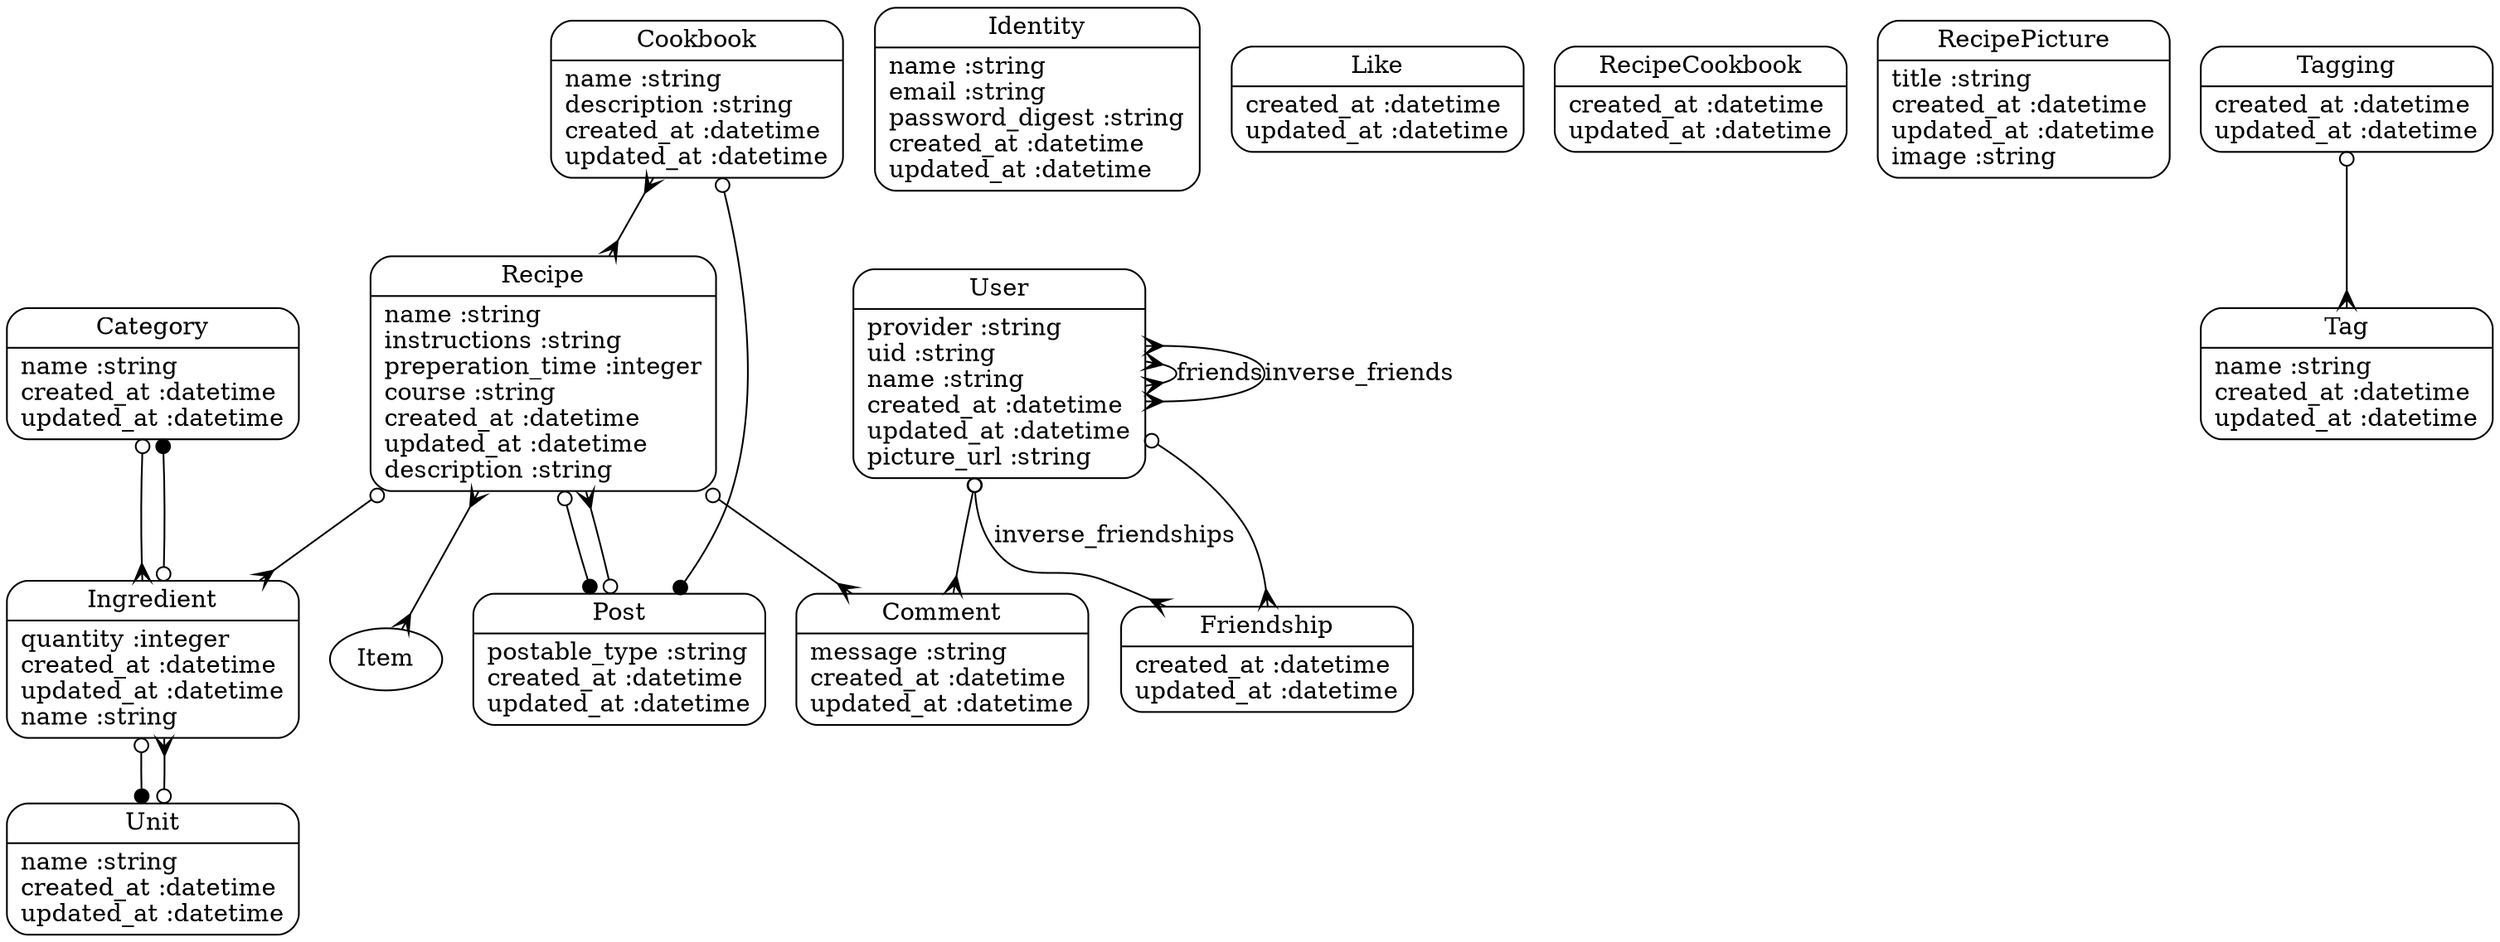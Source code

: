 digraph models_diagram {
	graph[overlap=false, splines=true]
	"Category" [shape=Mrecord, label="{Category|name :string\lcreated_at :datetime\lupdated_at :datetime\l}"]
	"Comment" [shape=Mrecord, label="{Comment|message :string\lcreated_at :datetime\lupdated_at :datetime\l}"]
	"Cookbook" [shape=Mrecord, label="{Cookbook|name :string\ldescription :string\lcreated_at :datetime\lupdated_at :datetime\l}"]
	"Friendship" [shape=Mrecord, label="{Friendship|created_at :datetime\lupdated_at :datetime\l}"]
	"Identity" [shape=Mrecord, label="{Identity|name :string\lemail :string\lpassword_digest :string\lcreated_at :datetime\lupdated_at :datetime\l}"]
	"Ingredient" [shape=Mrecord, label="{Ingredient|quantity :integer\lcreated_at :datetime\lupdated_at :datetime\lname :string\l}"]
	"Like" [shape=Mrecord, label="{Like|created_at :datetime\lupdated_at :datetime\l}"]
	"Post" [shape=Mrecord, label="{Post|postable_type :string\lcreated_at :datetime\lupdated_at :datetime\l}"]
	"Recipe" [shape=Mrecord, label="{Recipe|name :string\linstructions :string\lpreperation_time :integer\lcourse :string\lcreated_at :datetime\lupdated_at :datetime\ldescription :string\l}"]
	"RecipeCookbook" [shape=Mrecord, label="{RecipeCookbook|created_at :datetime\lupdated_at :datetime\l}"]
	"RecipePicture" [shape=Mrecord, label="{RecipePicture|title :string\lcreated_at :datetime\lupdated_at :datetime\limage :string\l}"]
	"Tag" [shape=Mrecord, label="{Tag|name :string\lcreated_at :datetime\lupdated_at :datetime\l}"]
	"Tagging" [shape=Mrecord, label="{Tagging|created_at :datetime\lupdated_at :datetime\l}"]
	"Unit" [shape=Mrecord, label="{Unit|name :string\lcreated_at :datetime\lupdated_at :datetime\l}"]
	"User" [shape=Mrecord, label="{User|provider :string\luid :string\lname :string\lcreated_at :datetime\lupdated_at :datetime\lpicture_url :string\l}"]
	"Category" -> "Ingredient" [arrowtail=odot, arrowhead=crow, dir=both]
	"Cookbook" -> "Post" [arrowtail=odot, arrowhead=dot, dir=both]
	"Cookbook" -> "Recipe" [arrowtail=crow, arrowhead=crow, dir=both]
	"Ingredient" -> "Category" [arrowtail=odot, arrowhead=dot, dir=both]
	"Ingredient" -> "Unit" [arrowtail=odot, arrowhead=dot, dir=both]
	"Post" -> "Recipe" [arrowtail=odot, arrowhead=crow, dir=both]
	"Recipe" -> "Post" [arrowtail=odot, arrowhead=dot, dir=both]
	"Recipe" -> "Ingredient" [arrowtail=odot, arrowhead=crow, dir=both]
	"Recipe" -> "Item" [arrowtail=crow, arrowhead=crow, dir=both]
	"Recipe" -> "Comment" [arrowtail=odot, arrowhead=crow, dir=both]
	"Tagging" -> "Tag" [arrowtail=odot, arrowhead=crow, dir=both]
	"Unit" -> "Ingredient" [arrowtail=odot, arrowhead=crow, dir=both]
	"User" -> "Friendship" [arrowtail=odot, arrowhead=crow, dir=both]
	"User" -> "User" [label="friends", arrowtail=crow, arrowhead=crow, dir=both]
	"User" -> "Friendship" [label="inverse_friendships", arrowtail=odot, arrowhead=crow, dir=both]
	"User" -> "User" [label="inverse_friends", arrowtail=crow, arrowhead=crow, dir=both]
	"User" -> "Comment" [arrowtail=odot, arrowhead=crow, dir=both]
}
